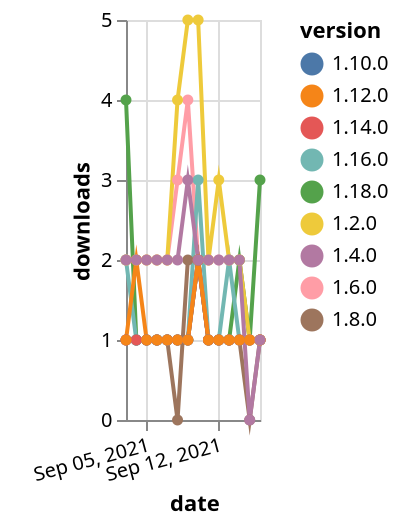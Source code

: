 {"$schema": "https://vega.github.io/schema/vega-lite/v5.json", "description": "A simple bar chart with embedded data.", "data": {"values": [{"date": "2021-09-03", "total": 2486, "delta": 2, "version": "1.6.0"}, {"date": "2021-09-04", "total": 2488, "delta": 2, "version": "1.6.0"}, {"date": "2021-09-05", "total": 2490, "delta": 2, "version": "1.6.0"}, {"date": "2021-09-06", "total": 2492, "delta": 2, "version": "1.6.0"}, {"date": "2021-09-07", "total": 2494, "delta": 2, "version": "1.6.0"}, {"date": "2021-09-08", "total": 2497, "delta": 3, "version": "1.6.0"}, {"date": "2021-09-09", "total": 2501, "delta": 4, "version": "1.6.0"}, {"date": "2021-09-10", "total": 2503, "delta": 2, "version": "1.6.0"}, {"date": "2021-09-11", "total": 2505, "delta": 2, "version": "1.6.0"}, {"date": "2021-09-12", "total": 2507, "delta": 2, "version": "1.6.0"}, {"date": "2021-09-13", "total": 2509, "delta": 2, "version": "1.6.0"}, {"date": "2021-09-14", "total": 2511, "delta": 2, "version": "1.6.0"}, {"date": "2021-09-15", "total": 2512, "delta": 1, "version": "1.6.0"}, {"date": "2021-09-16", "total": 2513, "delta": 1, "version": "1.6.0"}, {"date": "2021-09-03", "total": 121, "delta": 4, "version": "1.18.0"}, {"date": "2021-09-04", "total": 122, "delta": 1, "version": "1.18.0"}, {"date": "2021-09-05", "total": 123, "delta": 1, "version": "1.18.0"}, {"date": "2021-09-06", "total": 124, "delta": 1, "version": "1.18.0"}, {"date": "2021-09-07", "total": 125, "delta": 1, "version": "1.18.0"}, {"date": "2021-09-08", "total": 126, "delta": 1, "version": "1.18.0"}, {"date": "2021-09-09", "total": 127, "delta": 1, "version": "1.18.0"}, {"date": "2021-09-10", "total": 129, "delta": 2, "version": "1.18.0"}, {"date": "2021-09-11", "total": 130, "delta": 1, "version": "1.18.0"}, {"date": "2021-09-12", "total": 131, "delta": 1, "version": "1.18.0"}, {"date": "2021-09-13", "total": 132, "delta": 1, "version": "1.18.0"}, {"date": "2021-09-14", "total": 134, "delta": 2, "version": "1.18.0"}, {"date": "2021-09-15", "total": 135, "delta": 1, "version": "1.18.0"}, {"date": "2021-09-16", "total": 138, "delta": 3, "version": "1.18.0"}, {"date": "2021-09-03", "total": 258, "delta": 1, "version": "1.8.0"}, {"date": "2021-09-04", "total": 259, "delta": 1, "version": "1.8.0"}, {"date": "2021-09-05", "total": 260, "delta": 1, "version": "1.8.0"}, {"date": "2021-09-06", "total": 261, "delta": 1, "version": "1.8.0"}, {"date": "2021-09-07", "total": 262, "delta": 1, "version": "1.8.0"}, {"date": "2021-09-08", "total": 262, "delta": 0, "version": "1.8.0"}, {"date": "2021-09-09", "total": 264, "delta": 2, "version": "1.8.0"}, {"date": "2021-09-10", "total": 266, "delta": 2, "version": "1.8.0"}, {"date": "2021-09-11", "total": 267, "delta": 1, "version": "1.8.0"}, {"date": "2021-09-12", "total": 268, "delta": 1, "version": "1.8.0"}, {"date": "2021-09-13", "total": 269, "delta": 1, "version": "1.8.0"}, {"date": "2021-09-14", "total": 270, "delta": 1, "version": "1.8.0"}, {"date": "2021-09-15", "total": 270, "delta": 0, "version": "1.8.0"}, {"date": "2021-09-16", "total": 271, "delta": 1, "version": "1.8.0"}, {"date": "2021-09-03", "total": 210, "delta": 1, "version": "1.10.0"}, {"date": "2021-09-04", "total": 211, "delta": 1, "version": "1.10.0"}, {"date": "2021-09-05", "total": 212, "delta": 1, "version": "1.10.0"}, {"date": "2021-09-06", "total": 213, "delta": 1, "version": "1.10.0"}, {"date": "2021-09-07", "total": 214, "delta": 1, "version": "1.10.0"}, {"date": "2021-09-08", "total": 215, "delta": 1, "version": "1.10.0"}, {"date": "2021-09-09", "total": 216, "delta": 1, "version": "1.10.0"}, {"date": "2021-09-10", "total": 218, "delta": 2, "version": "1.10.0"}, {"date": "2021-09-11", "total": 219, "delta": 1, "version": "1.10.0"}, {"date": "2021-09-12", "total": 220, "delta": 1, "version": "1.10.0"}, {"date": "2021-09-13", "total": 221, "delta": 1, "version": "1.10.0"}, {"date": "2021-09-14", "total": 222, "delta": 1, "version": "1.10.0"}, {"date": "2021-09-15", "total": 223, "delta": 1, "version": "1.10.0"}, {"date": "2021-09-16", "total": 224, "delta": 1, "version": "1.10.0"}, {"date": "2021-09-03", "total": 195, "delta": 2, "version": "1.16.0"}, {"date": "2021-09-04", "total": 196, "delta": 1, "version": "1.16.0"}, {"date": "2021-09-05", "total": 197, "delta": 1, "version": "1.16.0"}, {"date": "2021-09-06", "total": 198, "delta": 1, "version": "1.16.0"}, {"date": "2021-09-07", "total": 199, "delta": 1, "version": "1.16.0"}, {"date": "2021-09-08", "total": 200, "delta": 1, "version": "1.16.0"}, {"date": "2021-09-09", "total": 201, "delta": 1, "version": "1.16.0"}, {"date": "2021-09-10", "total": 204, "delta": 3, "version": "1.16.0"}, {"date": "2021-09-11", "total": 205, "delta": 1, "version": "1.16.0"}, {"date": "2021-09-12", "total": 206, "delta": 1, "version": "1.16.0"}, {"date": "2021-09-13", "total": 208, "delta": 2, "version": "1.16.0"}, {"date": "2021-09-14", "total": 209, "delta": 1, "version": "1.16.0"}, {"date": "2021-09-15", "total": 210, "delta": 1, "version": "1.16.0"}, {"date": "2021-09-16", "total": 211, "delta": 1, "version": "1.16.0"}, {"date": "2021-09-03", "total": 3604, "delta": 2, "version": "1.2.0"}, {"date": "2021-09-04", "total": 3606, "delta": 2, "version": "1.2.0"}, {"date": "2021-09-05", "total": 3608, "delta": 2, "version": "1.2.0"}, {"date": "2021-09-06", "total": 3610, "delta": 2, "version": "1.2.0"}, {"date": "2021-09-07", "total": 3612, "delta": 2, "version": "1.2.0"}, {"date": "2021-09-08", "total": 3616, "delta": 4, "version": "1.2.0"}, {"date": "2021-09-09", "total": 3621, "delta": 5, "version": "1.2.0"}, {"date": "2021-09-10", "total": 3626, "delta": 5, "version": "1.2.0"}, {"date": "2021-09-11", "total": 3628, "delta": 2, "version": "1.2.0"}, {"date": "2021-09-12", "total": 3631, "delta": 3, "version": "1.2.0"}, {"date": "2021-09-13", "total": 3633, "delta": 2, "version": "1.2.0"}, {"date": "2021-09-14", "total": 3635, "delta": 2, "version": "1.2.0"}, {"date": "2021-09-15", "total": 3636, "delta": 1, "version": "1.2.0"}, {"date": "2021-09-16", "total": 3637, "delta": 1, "version": "1.2.0"}, {"date": "2021-09-03", "total": 170, "delta": 1, "version": "1.14.0"}, {"date": "2021-09-04", "total": 171, "delta": 1, "version": "1.14.0"}, {"date": "2021-09-05", "total": 172, "delta": 1, "version": "1.14.0"}, {"date": "2021-09-06", "total": 173, "delta": 1, "version": "1.14.0"}, {"date": "2021-09-07", "total": 174, "delta": 1, "version": "1.14.0"}, {"date": "2021-09-08", "total": 175, "delta": 1, "version": "1.14.0"}, {"date": "2021-09-09", "total": 176, "delta": 1, "version": "1.14.0"}, {"date": "2021-09-10", "total": 178, "delta": 2, "version": "1.14.0"}, {"date": "2021-09-11", "total": 179, "delta": 1, "version": "1.14.0"}, {"date": "2021-09-12", "total": 180, "delta": 1, "version": "1.14.0"}, {"date": "2021-09-13", "total": 181, "delta": 1, "version": "1.14.0"}, {"date": "2021-09-14", "total": 182, "delta": 1, "version": "1.14.0"}, {"date": "2021-09-15", "total": 183, "delta": 1, "version": "1.14.0"}, {"date": "2021-09-16", "total": 184, "delta": 1, "version": "1.14.0"}, {"date": "2021-09-03", "total": 198, "delta": 1, "version": "1.12.0"}, {"date": "2021-09-04", "total": 200, "delta": 2, "version": "1.12.0"}, {"date": "2021-09-05", "total": 201, "delta": 1, "version": "1.12.0"}, {"date": "2021-09-06", "total": 202, "delta": 1, "version": "1.12.0"}, {"date": "2021-09-07", "total": 203, "delta": 1, "version": "1.12.0"}, {"date": "2021-09-08", "total": 204, "delta": 1, "version": "1.12.0"}, {"date": "2021-09-09", "total": 205, "delta": 1, "version": "1.12.0"}, {"date": "2021-09-10", "total": 207, "delta": 2, "version": "1.12.0"}, {"date": "2021-09-11", "total": 208, "delta": 1, "version": "1.12.0"}, {"date": "2021-09-12", "total": 209, "delta": 1, "version": "1.12.0"}, {"date": "2021-09-13", "total": 210, "delta": 1, "version": "1.12.0"}, {"date": "2021-09-14", "total": 211, "delta": 1, "version": "1.12.0"}, {"date": "2021-09-15", "total": 212, "delta": 1, "version": "1.12.0"}, {"date": "2021-09-16", "total": 213, "delta": 1, "version": "1.12.0"}, {"date": "2021-09-03", "total": 2587, "delta": 2, "version": "1.4.0"}, {"date": "2021-09-04", "total": 2589, "delta": 2, "version": "1.4.0"}, {"date": "2021-09-05", "total": 2591, "delta": 2, "version": "1.4.0"}, {"date": "2021-09-06", "total": 2593, "delta": 2, "version": "1.4.0"}, {"date": "2021-09-07", "total": 2595, "delta": 2, "version": "1.4.0"}, {"date": "2021-09-08", "total": 2597, "delta": 2, "version": "1.4.0"}, {"date": "2021-09-09", "total": 2600, "delta": 3, "version": "1.4.0"}, {"date": "2021-09-10", "total": 2602, "delta": 2, "version": "1.4.0"}, {"date": "2021-09-11", "total": 2604, "delta": 2, "version": "1.4.0"}, {"date": "2021-09-12", "total": 2606, "delta": 2, "version": "1.4.0"}, {"date": "2021-09-13", "total": 2608, "delta": 2, "version": "1.4.0"}, {"date": "2021-09-14", "total": 2610, "delta": 2, "version": "1.4.0"}, {"date": "2021-09-15", "total": 2610, "delta": 0, "version": "1.4.0"}, {"date": "2021-09-16", "total": 2611, "delta": 1, "version": "1.4.0"}]}, "width": "container", "mark": {"type": "line", "point": {"filled": true}}, "encoding": {"x": {"field": "date", "type": "temporal", "timeUnit": "yearmonthdate", "title": "date", "axis": {"labelAngle": -15}}, "y": {"field": "delta", "type": "quantitative", "title": "downloads"}, "color": {"field": "version", "type": "nominal"}, "tooltip": {"field": "delta"}}}